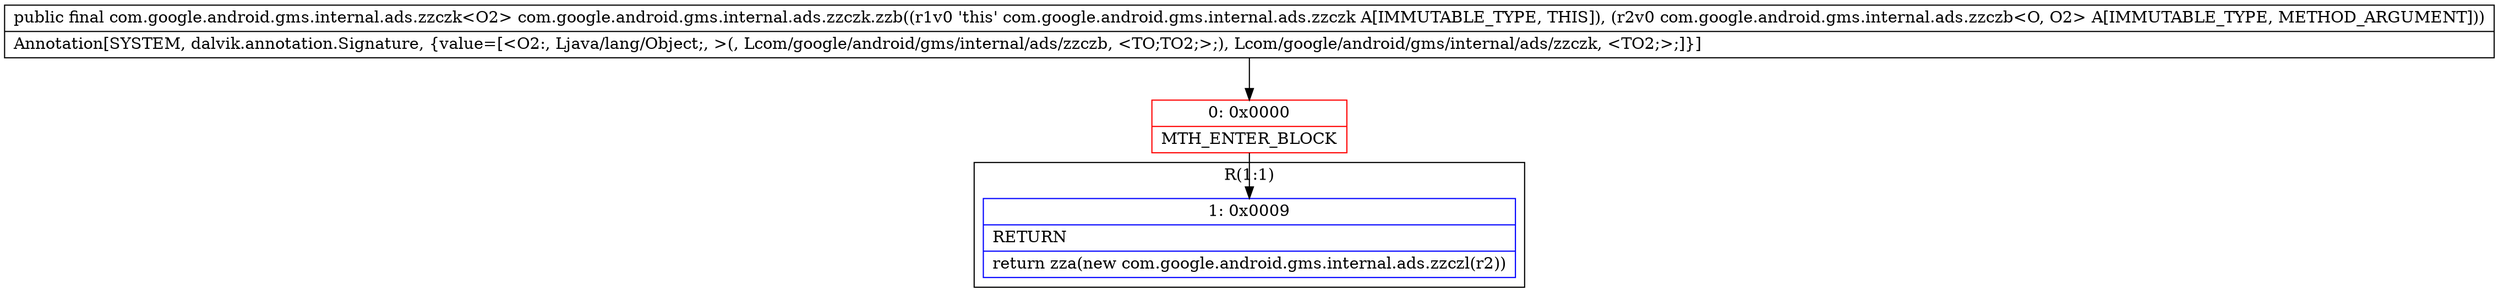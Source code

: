 digraph "CFG forcom.google.android.gms.internal.ads.zzczk.zzb(Lcom\/google\/android\/gms\/internal\/ads\/zzczb;)Lcom\/google\/android\/gms\/internal\/ads\/zzczk;" {
subgraph cluster_Region_1938508098 {
label = "R(1:1)";
node [shape=record,color=blue];
Node_1 [shape=record,label="{1\:\ 0x0009|RETURN\l|return zza(new com.google.android.gms.internal.ads.zzczl(r2))\l}"];
}
Node_0 [shape=record,color=red,label="{0\:\ 0x0000|MTH_ENTER_BLOCK\l}"];
MethodNode[shape=record,label="{public final com.google.android.gms.internal.ads.zzczk\<O2\> com.google.android.gms.internal.ads.zzczk.zzb((r1v0 'this' com.google.android.gms.internal.ads.zzczk A[IMMUTABLE_TYPE, THIS]), (r2v0 com.google.android.gms.internal.ads.zzczb\<O, O2\> A[IMMUTABLE_TYPE, METHOD_ARGUMENT]))  | Annotation[SYSTEM, dalvik.annotation.Signature, \{value=[\<O2:, Ljava\/lang\/Object;, \>(, Lcom\/google\/android\/gms\/internal\/ads\/zzczb, \<TO;TO2;\>;), Lcom\/google\/android\/gms\/internal\/ads\/zzczk, \<TO2;\>;]\}]\l}"];
MethodNode -> Node_0;
Node_0 -> Node_1;
}

